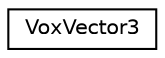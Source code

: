 digraph "Graphical Class Hierarchy"
{
 // LATEX_PDF_SIZE
  edge [fontname="Helvetica",fontsize="10",labelfontname="Helvetica",labelfontsize="10"];
  node [fontname="Helvetica",fontsize="10",shape=record];
  rankdir="LR";
  Node0 [label="VoxVector3",height=0.2,width=0.4,color="black", fillcolor="white", style="filled",URL="$structVoxVector3.html",tooltip=" "];
}
